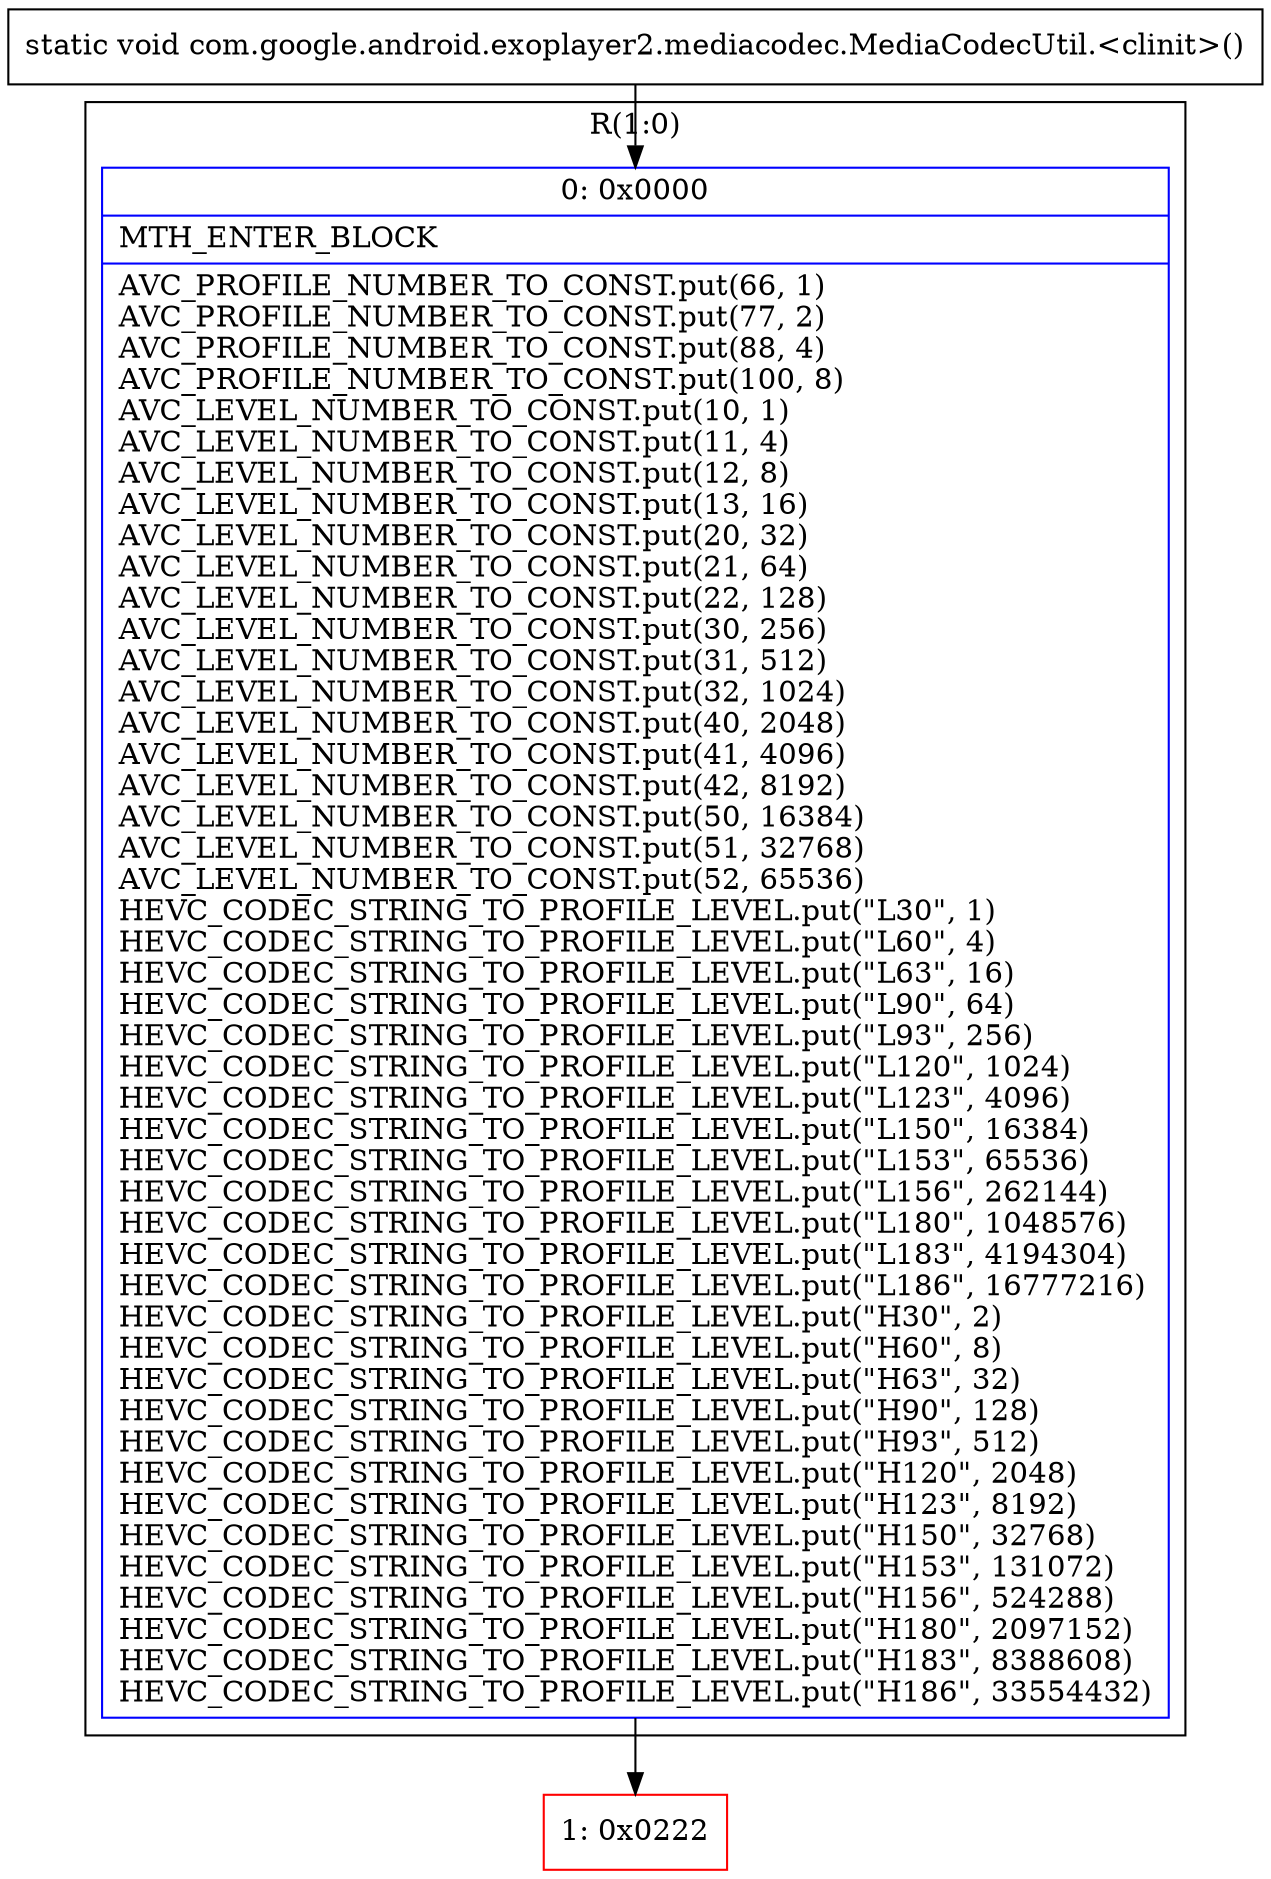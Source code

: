 digraph "CFG forcom.google.android.exoplayer2.mediacodec.MediaCodecUtil.\<clinit\>()V" {
subgraph cluster_Region_1277475806 {
label = "R(1:0)";
node [shape=record,color=blue];
Node_0 [shape=record,label="{0\:\ 0x0000|MTH_ENTER_BLOCK\l|AVC_PROFILE_NUMBER_TO_CONST.put(66, 1)\lAVC_PROFILE_NUMBER_TO_CONST.put(77, 2)\lAVC_PROFILE_NUMBER_TO_CONST.put(88, 4)\lAVC_PROFILE_NUMBER_TO_CONST.put(100, 8)\lAVC_LEVEL_NUMBER_TO_CONST.put(10, 1)\lAVC_LEVEL_NUMBER_TO_CONST.put(11, 4)\lAVC_LEVEL_NUMBER_TO_CONST.put(12, 8)\lAVC_LEVEL_NUMBER_TO_CONST.put(13, 16)\lAVC_LEVEL_NUMBER_TO_CONST.put(20, 32)\lAVC_LEVEL_NUMBER_TO_CONST.put(21, 64)\lAVC_LEVEL_NUMBER_TO_CONST.put(22, 128)\lAVC_LEVEL_NUMBER_TO_CONST.put(30, 256)\lAVC_LEVEL_NUMBER_TO_CONST.put(31, 512)\lAVC_LEVEL_NUMBER_TO_CONST.put(32, 1024)\lAVC_LEVEL_NUMBER_TO_CONST.put(40, 2048)\lAVC_LEVEL_NUMBER_TO_CONST.put(41, 4096)\lAVC_LEVEL_NUMBER_TO_CONST.put(42, 8192)\lAVC_LEVEL_NUMBER_TO_CONST.put(50, 16384)\lAVC_LEVEL_NUMBER_TO_CONST.put(51, 32768)\lAVC_LEVEL_NUMBER_TO_CONST.put(52, 65536)\lHEVC_CODEC_STRING_TO_PROFILE_LEVEL.put(\"L30\", 1)\lHEVC_CODEC_STRING_TO_PROFILE_LEVEL.put(\"L60\", 4)\lHEVC_CODEC_STRING_TO_PROFILE_LEVEL.put(\"L63\", 16)\lHEVC_CODEC_STRING_TO_PROFILE_LEVEL.put(\"L90\", 64)\lHEVC_CODEC_STRING_TO_PROFILE_LEVEL.put(\"L93\", 256)\lHEVC_CODEC_STRING_TO_PROFILE_LEVEL.put(\"L120\", 1024)\lHEVC_CODEC_STRING_TO_PROFILE_LEVEL.put(\"L123\", 4096)\lHEVC_CODEC_STRING_TO_PROFILE_LEVEL.put(\"L150\", 16384)\lHEVC_CODEC_STRING_TO_PROFILE_LEVEL.put(\"L153\", 65536)\lHEVC_CODEC_STRING_TO_PROFILE_LEVEL.put(\"L156\", 262144)\lHEVC_CODEC_STRING_TO_PROFILE_LEVEL.put(\"L180\", 1048576)\lHEVC_CODEC_STRING_TO_PROFILE_LEVEL.put(\"L183\", 4194304)\lHEVC_CODEC_STRING_TO_PROFILE_LEVEL.put(\"L186\", 16777216)\lHEVC_CODEC_STRING_TO_PROFILE_LEVEL.put(\"H30\", 2)\lHEVC_CODEC_STRING_TO_PROFILE_LEVEL.put(\"H60\", 8)\lHEVC_CODEC_STRING_TO_PROFILE_LEVEL.put(\"H63\", 32)\lHEVC_CODEC_STRING_TO_PROFILE_LEVEL.put(\"H90\", 128)\lHEVC_CODEC_STRING_TO_PROFILE_LEVEL.put(\"H93\", 512)\lHEVC_CODEC_STRING_TO_PROFILE_LEVEL.put(\"H120\", 2048)\lHEVC_CODEC_STRING_TO_PROFILE_LEVEL.put(\"H123\", 8192)\lHEVC_CODEC_STRING_TO_PROFILE_LEVEL.put(\"H150\", 32768)\lHEVC_CODEC_STRING_TO_PROFILE_LEVEL.put(\"H153\", 131072)\lHEVC_CODEC_STRING_TO_PROFILE_LEVEL.put(\"H156\", 524288)\lHEVC_CODEC_STRING_TO_PROFILE_LEVEL.put(\"H180\", 2097152)\lHEVC_CODEC_STRING_TO_PROFILE_LEVEL.put(\"H183\", 8388608)\lHEVC_CODEC_STRING_TO_PROFILE_LEVEL.put(\"H186\", 33554432)\l}"];
}
Node_1 [shape=record,color=red,label="{1\:\ 0x0222}"];
MethodNode[shape=record,label="{static void com.google.android.exoplayer2.mediacodec.MediaCodecUtil.\<clinit\>() }"];
MethodNode -> Node_0;
Node_0 -> Node_1;
}

